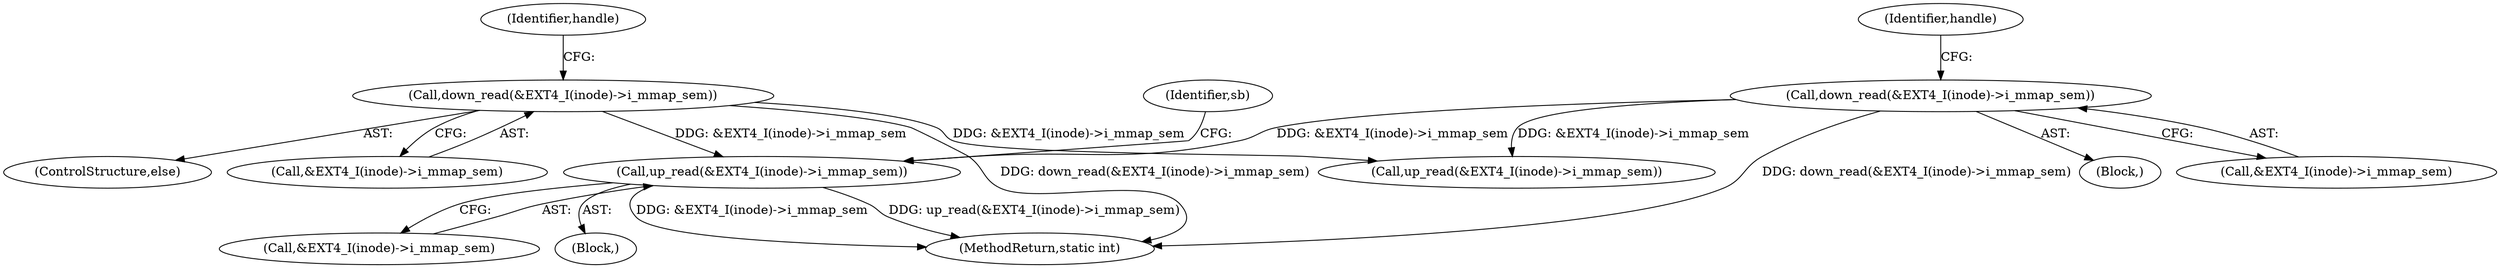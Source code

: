 digraph "0_linux_ea3d7209ca01da209cda6f0dea8be9cc4b7a933b_4@API" {
"1000187" [label="(Call,up_read(&EXT4_I(inode)->i_mmap_sem))"];
"1000156" [label="(Call,down_read(&EXT4_I(inode)->i_mmap_sem))"];
"1000139" [label="(Call,down_read(&EXT4_I(inode)->i_mmap_sem))"];
"1000146" [label="(Identifier,handle)"];
"1000139" [label="(Call,down_read(&EXT4_I(inode)->i_mmap_sem))"];
"1000180" [label="(Block,)"];
"1000155" [label="(ControlStructure,else)"];
"1000157" [label="(Call,&EXT4_I(inode)->i_mmap_sem)"];
"1000188" [label="(Call,&EXT4_I(inode)->i_mmap_sem)"];
"1000132" [label="(Block,)"];
"1000204" [label="(MethodReturn,static int)"];
"1000187" [label="(Call,up_read(&EXT4_I(inode)->i_mmap_sem))"];
"1000196" [label="(Call,up_read(&EXT4_I(inode)->i_mmap_sem))"];
"1000140" [label="(Call,&EXT4_I(inode)->i_mmap_sem)"];
"1000156" [label="(Call,down_read(&EXT4_I(inode)->i_mmap_sem))"];
"1000164" [label="(Identifier,handle)"];
"1000194" [label="(Identifier,sb)"];
"1000187" -> "1000180"  [label="AST: "];
"1000187" -> "1000188"  [label="CFG: "];
"1000188" -> "1000187"  [label="AST: "];
"1000194" -> "1000187"  [label="CFG: "];
"1000187" -> "1000204"  [label="DDG: &EXT4_I(inode)->i_mmap_sem"];
"1000187" -> "1000204"  [label="DDG: up_read(&EXT4_I(inode)->i_mmap_sem)"];
"1000156" -> "1000187"  [label="DDG: &EXT4_I(inode)->i_mmap_sem"];
"1000139" -> "1000187"  [label="DDG: &EXT4_I(inode)->i_mmap_sem"];
"1000156" -> "1000155"  [label="AST: "];
"1000156" -> "1000157"  [label="CFG: "];
"1000157" -> "1000156"  [label="AST: "];
"1000164" -> "1000156"  [label="CFG: "];
"1000156" -> "1000204"  [label="DDG: down_read(&EXT4_I(inode)->i_mmap_sem)"];
"1000156" -> "1000196"  [label="DDG: &EXT4_I(inode)->i_mmap_sem"];
"1000139" -> "1000132"  [label="AST: "];
"1000139" -> "1000140"  [label="CFG: "];
"1000140" -> "1000139"  [label="AST: "];
"1000146" -> "1000139"  [label="CFG: "];
"1000139" -> "1000204"  [label="DDG: down_read(&EXT4_I(inode)->i_mmap_sem)"];
"1000139" -> "1000196"  [label="DDG: &EXT4_I(inode)->i_mmap_sem"];
}
